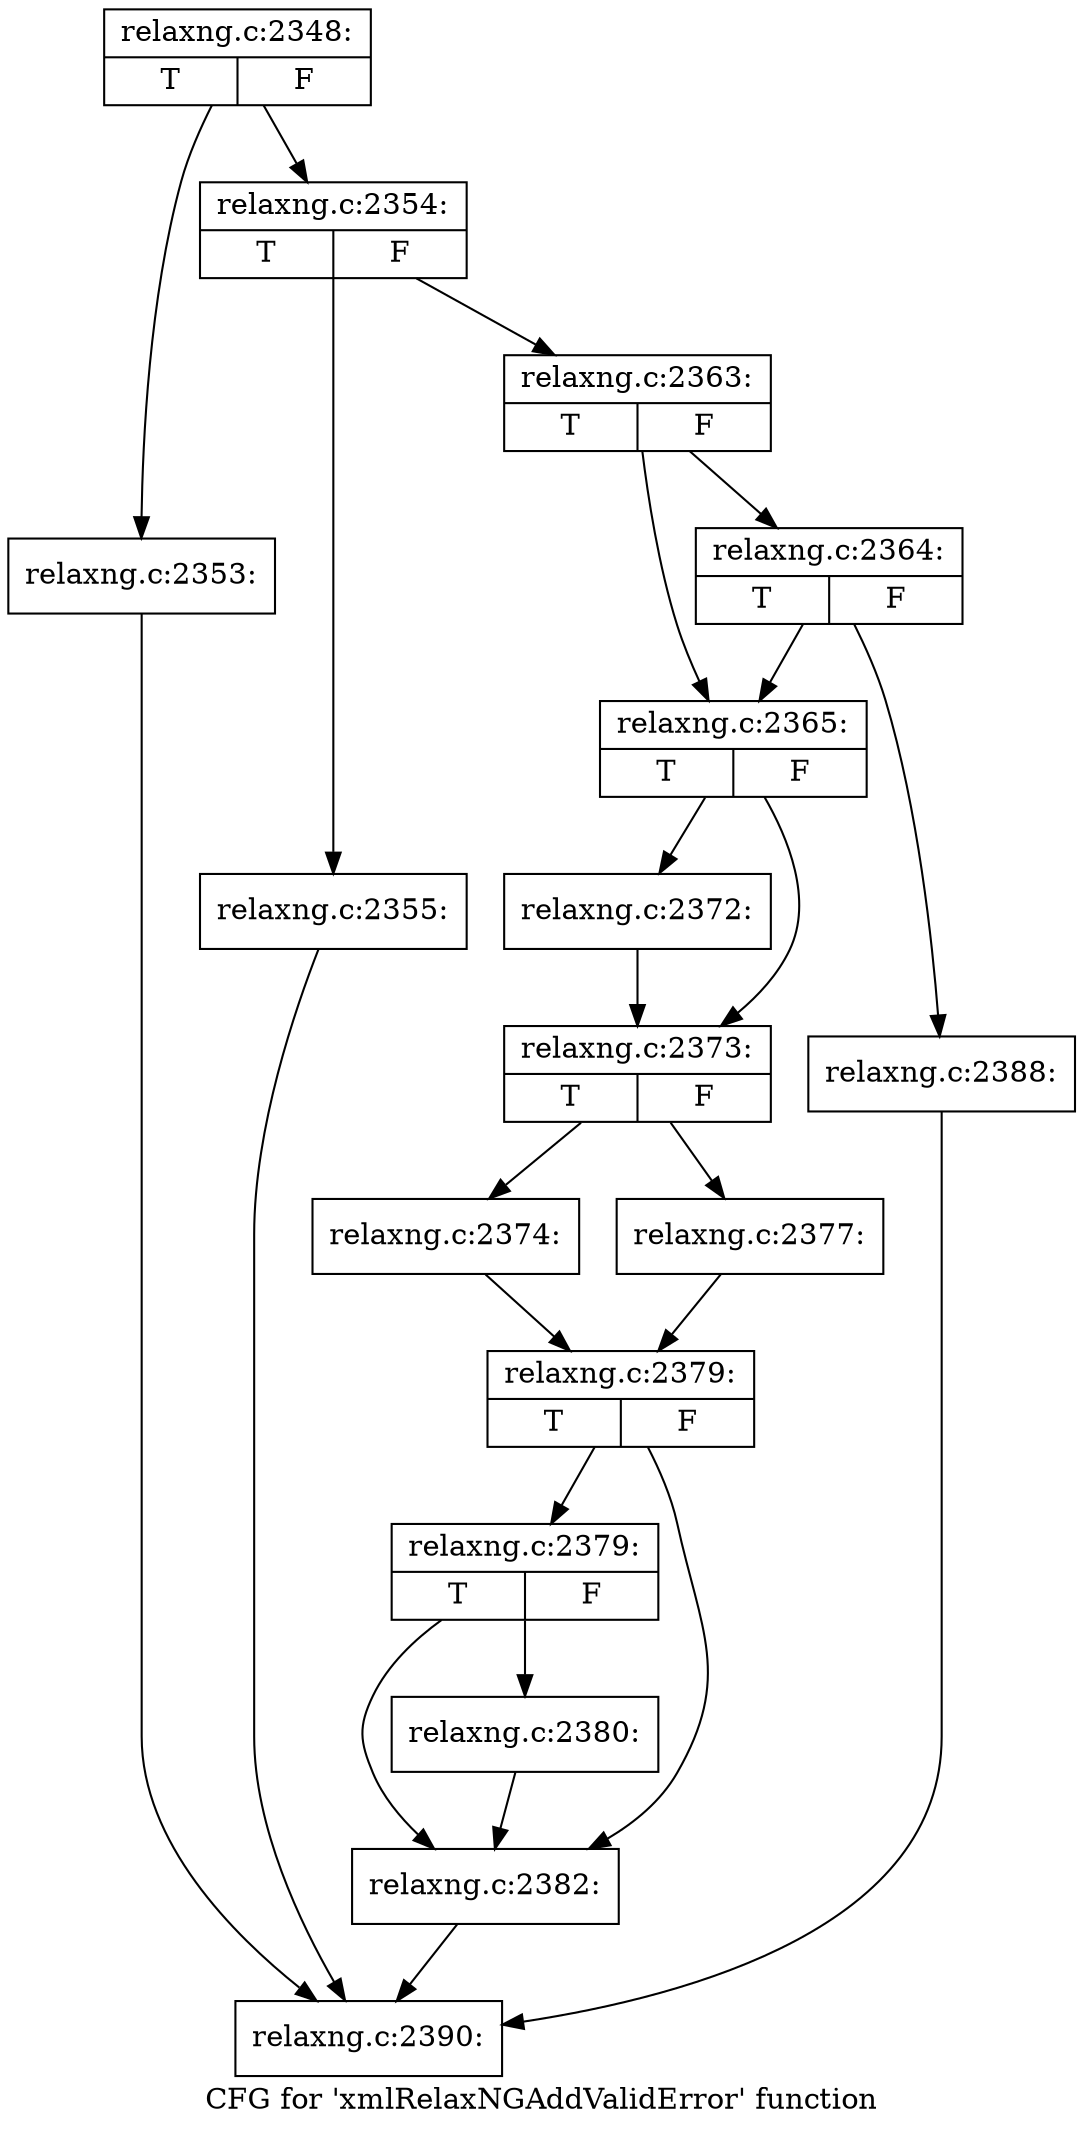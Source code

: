 digraph "CFG for 'xmlRelaxNGAddValidError' function" {
	label="CFG for 'xmlRelaxNGAddValidError' function";

	Node0x3eca2f0 [shape=record,label="{relaxng.c:2348:|{<s0>T|<s1>F}}"];
	Node0x3eca2f0 -> Node0x3ecb680;
	Node0x3eca2f0 -> Node0x3ecb6d0;
	Node0x3ecb680 [shape=record,label="{relaxng.c:2353:}"];
	Node0x3ecb680 -> Node0x3ecc080;
	Node0x3ecb6d0 [shape=record,label="{relaxng.c:2354:|{<s0>T|<s1>F}}"];
	Node0x3ecb6d0 -> Node0x3ecba80;
	Node0x3ecb6d0 -> Node0x3ecbad0;
	Node0x3ecba80 [shape=record,label="{relaxng.c:2355:}"];
	Node0x3ecba80 -> Node0x3ecc080;
	Node0x3ecbad0 [shape=record,label="{relaxng.c:2363:|{<s0>T|<s1>F}}"];
	Node0x3ecbad0 -> Node0x3ecc030;
	Node0x3ecbad0 -> Node0x3ecc120;
	Node0x3ecc120 [shape=record,label="{relaxng.c:2364:|{<s0>T|<s1>F}}"];
	Node0x3ecc120 -> Node0x3ecc030;
	Node0x3ecc120 -> Node0x3ecc0d0;
	Node0x3ecc030 [shape=record,label="{relaxng.c:2365:|{<s0>T|<s1>F}}"];
	Node0x3ecc030 -> Node0x3ecd010;
	Node0x3ecc030 -> Node0x3ecd060;
	Node0x3ecd010 [shape=record,label="{relaxng.c:2372:}"];
	Node0x3ecd010 -> Node0x3ecd060;
	Node0x3ecd060 [shape=record,label="{relaxng.c:2373:|{<s0>T|<s1>F}}"];
	Node0x3ecd060 -> Node0x3ecd660;
	Node0x3ecd060 -> Node0x3ecd700;
	Node0x3ecd660 [shape=record,label="{relaxng.c:2374:}"];
	Node0x3ecd660 -> Node0x3ecd6b0;
	Node0x3ecd700 [shape=record,label="{relaxng.c:2377:}"];
	Node0x3ecd700 -> Node0x3ecd6b0;
	Node0x3ecd6b0 [shape=record,label="{relaxng.c:2379:|{<s0>T|<s1>F}}"];
	Node0x3ecd6b0 -> Node0x3ece7e0;
	Node0x3ecd6b0 -> Node0x3ece790;
	Node0x3ece7e0 [shape=record,label="{relaxng.c:2379:|{<s0>T|<s1>F}}"];
	Node0x3ece7e0 -> Node0x3ece740;
	Node0x3ece7e0 -> Node0x3ece790;
	Node0x3ece740 [shape=record,label="{relaxng.c:2380:}"];
	Node0x3ece740 -> Node0x3ece790;
	Node0x3ece790 [shape=record,label="{relaxng.c:2382:}"];
	Node0x3ece790 -> Node0x3ecc080;
	Node0x3ecc0d0 [shape=record,label="{relaxng.c:2388:}"];
	Node0x3ecc0d0 -> Node0x3ecc080;
	Node0x3ecc080 [shape=record,label="{relaxng.c:2390:}"];
}
